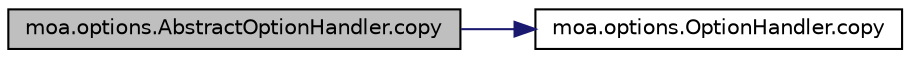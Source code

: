 digraph G
{
  edge [fontname="Helvetica",fontsize="10",labelfontname="Helvetica",labelfontsize="10"];
  node [fontname="Helvetica",fontsize="10",shape=record];
  rankdir=LR;
  Node1 [label="moa.options.AbstractOptionHandler.copy",height=0.2,width=0.4,color="black", fillcolor="grey75", style="filled" fontcolor="black"];
  Node1 -> Node2 [color="midnightblue",fontsize="10",style="solid",fontname="Helvetica"];
  Node2 [label="moa.options.OptionHandler.copy",height=0.2,width=0.4,color="black", fillcolor="white", style="filled",URL="$interfacemoa_1_1options_1_1OptionHandler.html#a96fd6b38c56141192588e19e05e43f17",tooltip="This method produces a copy of this object."];
}
